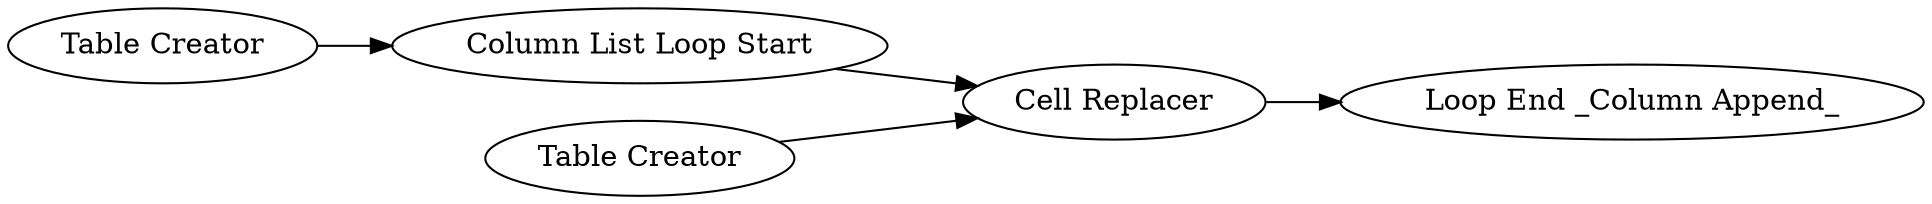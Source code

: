 digraph {
	"-666843687682543320_1" [label="Table Creator"]
	"-666843687682543320_4" [label="Column List Loop Start"]
	"-666843687682543320_2" [label="Table Creator"]
	"-666843687682543320_10" [label="Loop End _Column Append_"]
	"-666843687682543320_5" [label="Cell Replacer"]
	"-666843687682543320_1" -> "-666843687682543320_4"
	"-666843687682543320_5" -> "-666843687682543320_10"
	"-666843687682543320_4" -> "-666843687682543320_5"
	"-666843687682543320_2" -> "-666843687682543320_5"
	rankdir=LR
}
